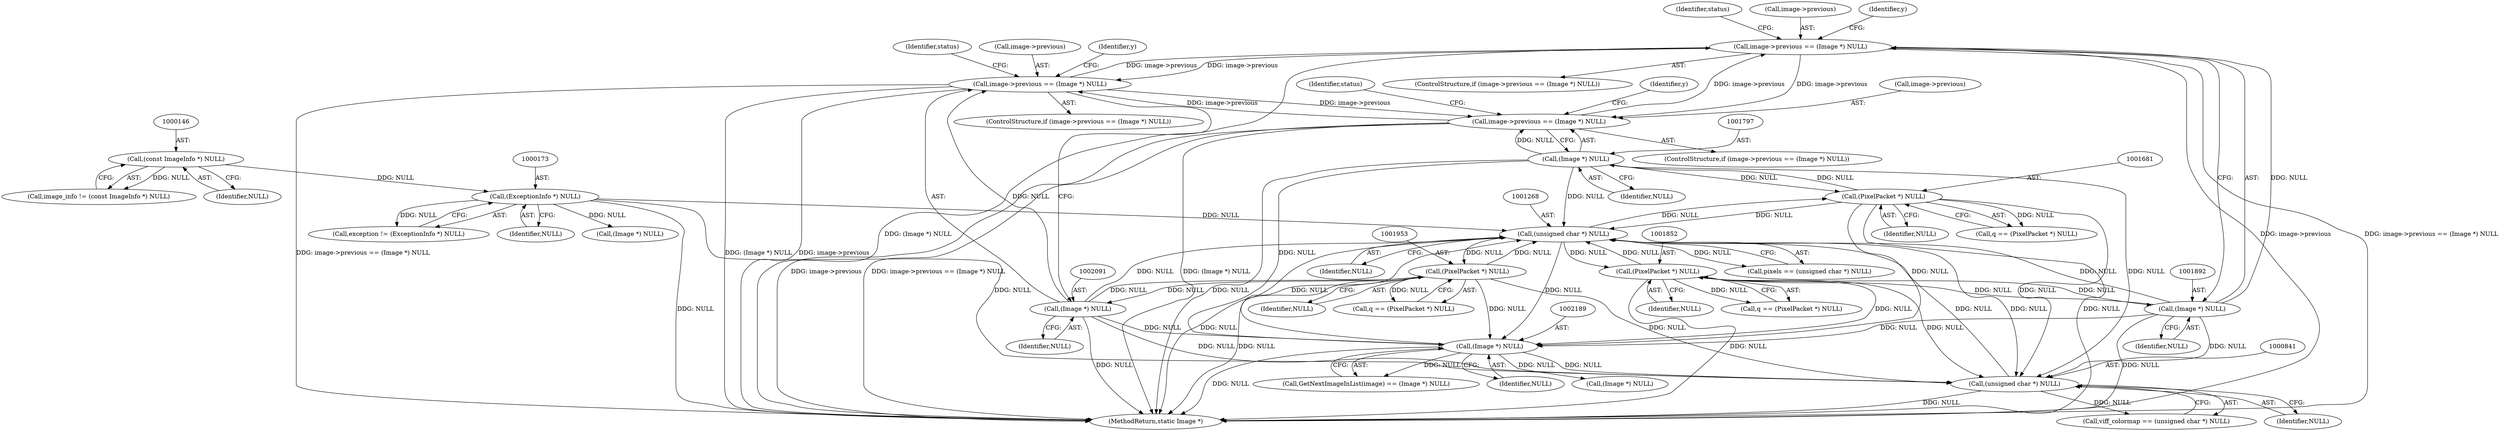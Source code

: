 digraph "0_ImageMagick_f6e9d0d9955e85bdd7540b251cd50d598dacc5e6_70@pointer" {
"1001887" [label="(Call,image->previous == (Image *) NULL)"];
"1002086" [label="(Call,image->previous == (Image *) NULL)"];
"1001887" [label="(Call,image->previous == (Image *) NULL)"];
"1001792" [label="(Call,image->previous == (Image *) NULL)"];
"1001796" [label="(Call,(Image *) NULL)"];
"1001680" [label="(Call,(PixelPacket *) NULL)"];
"1001267" [label="(Call,(unsigned char *) NULL)"];
"1002188" [label="(Call,(Image *) NULL)"];
"1001952" [label="(Call,(PixelPacket *) NULL)"];
"1002090" [label="(Call,(Image *) NULL)"];
"1001891" [label="(Call,(Image *) NULL)"];
"1001851" [label="(Call,(PixelPacket *) NULL)"];
"1000172" [label="(Call,(ExceptionInfo *) NULL)"];
"1000145" [label="(Call,(const ImageInfo *) NULL)"];
"1000840" [label="(Call,(unsigned char *) NULL)"];
"1001896" [label="(Identifier,status)"];
"1001853" [label="(Identifier,NULL)"];
"1000842" [label="(Identifier,NULL)"];
"1001678" [label="(Call,q == (PixelPacket *) NULL)"];
"1001680" [label="(Call,(PixelPacket *) NULL)"];
"1001792" [label="(Call,image->previous == (Image *) NULL)"];
"1002086" [label="(Call,image->previous == (Image *) NULL)"];
"1001888" [label="(Call,image->previous)"];
"1002095" [label="(Identifier,status)"];
"1001796" [label="(Call,(Image *) NULL)"];
"1001954" [label="(Identifier,NULL)"];
"1001791" [label="(ControlStructure,if (image->previous == (Image *) NULL))"];
"1000143" [label="(Call,image_info != (const ImageInfo *) NULL)"];
"1002085" [label="(ControlStructure,if (image->previous == (Image *) NULL))"];
"1001664" [label="(Identifier,y)"];
"1000840" [label="(Call,(unsigned char *) NULL)"];
"1001267" [label="(Call,(unsigned char *) NULL)"];
"1001265" [label="(Call,pixels == (unsigned char *) NULL)"];
"1001950" [label="(Call,q == (PixelPacket *) NULL)"];
"1001849" [label="(Call,q == (PixelPacket *) NULL)"];
"1001835" [label="(Identifier,y)"];
"1001269" [label="(Identifier,NULL)"];
"1000147" [label="(Identifier,NULL)"];
"1002190" [label="(Identifier,NULL)"];
"1001851" [label="(Call,(PixelPacket *) NULL)"];
"1002092" [label="(Identifier,NULL)"];
"1002087" [label="(Call,image->previous)"];
"1001886" [label="(ControlStructure,if (image->previous == (Image *) NULL))"];
"1001682" [label="(Identifier,NULL)"];
"1001798" [label="(Identifier,NULL)"];
"1001793" [label="(Call,image->previous)"];
"1002197" [label="(Call,(Image *) NULL)"];
"1001936" [label="(Identifier,y)"];
"1001801" [label="(Identifier,status)"];
"1002188" [label="(Call,(Image *) NULL)"];
"1000202" [label="(Call,(Image *) NULL)"];
"1001952" [label="(Call,(PixelPacket *) NULL)"];
"1000170" [label="(Call,exception != (ExceptionInfo *) NULL)"];
"1000174" [label="(Identifier,NULL)"];
"1000145" [label="(Call,(const ImageInfo *) NULL)"];
"1000838" [label="(Call,viff_colormap == (unsigned char *) NULL)"];
"1001891" [label="(Call,(Image *) NULL)"];
"1000172" [label="(Call,(ExceptionInfo *) NULL)"];
"1002185" [label="(Call,GetNextImageInList(image) == (Image *) NULL)"];
"1001893" [label="(Identifier,NULL)"];
"1002090" [label="(Call,(Image *) NULL)"];
"1002234" [label="(MethodReturn,static Image *)"];
"1001887" [label="(Call,image->previous == (Image *) NULL)"];
"1001887" -> "1001886"  [label="AST: "];
"1001887" -> "1001891"  [label="CFG: "];
"1001888" -> "1001887"  [label="AST: "];
"1001891" -> "1001887"  [label="AST: "];
"1001896" -> "1001887"  [label="CFG: "];
"1001835" -> "1001887"  [label="CFG: "];
"1001887" -> "1002234"  [label="DDG: (Image *) NULL"];
"1001887" -> "1002234"  [label="DDG: image->previous"];
"1001887" -> "1002234"  [label="DDG: image->previous == (Image *) NULL"];
"1001887" -> "1001792"  [label="DDG: image->previous"];
"1002086" -> "1001887"  [label="DDG: image->previous"];
"1001792" -> "1001887"  [label="DDG: image->previous"];
"1001891" -> "1001887"  [label="DDG: NULL"];
"1001887" -> "1002086"  [label="DDG: image->previous"];
"1002086" -> "1002085"  [label="AST: "];
"1002086" -> "1002090"  [label="CFG: "];
"1002087" -> "1002086"  [label="AST: "];
"1002090" -> "1002086"  [label="AST: "];
"1002095" -> "1002086"  [label="CFG: "];
"1001936" -> "1002086"  [label="CFG: "];
"1002086" -> "1002234"  [label="DDG: (Image *) NULL"];
"1002086" -> "1002234"  [label="DDG: image->previous"];
"1002086" -> "1002234"  [label="DDG: image->previous == (Image *) NULL"];
"1002086" -> "1001792"  [label="DDG: image->previous"];
"1001792" -> "1002086"  [label="DDG: image->previous"];
"1002090" -> "1002086"  [label="DDG: NULL"];
"1001792" -> "1001791"  [label="AST: "];
"1001792" -> "1001796"  [label="CFG: "];
"1001793" -> "1001792"  [label="AST: "];
"1001796" -> "1001792"  [label="AST: "];
"1001801" -> "1001792"  [label="CFG: "];
"1001664" -> "1001792"  [label="CFG: "];
"1001792" -> "1002234"  [label="DDG: (Image *) NULL"];
"1001792" -> "1002234"  [label="DDG: image->previous == (Image *) NULL"];
"1001792" -> "1002234"  [label="DDG: image->previous"];
"1001796" -> "1001792"  [label="DDG: NULL"];
"1001796" -> "1001798"  [label="CFG: "];
"1001797" -> "1001796"  [label="AST: "];
"1001798" -> "1001796"  [label="AST: "];
"1001796" -> "1002234"  [label="DDG: NULL"];
"1001796" -> "1000840"  [label="DDG: NULL"];
"1001796" -> "1001267"  [label="DDG: NULL"];
"1001796" -> "1001680"  [label="DDG: NULL"];
"1001680" -> "1001796"  [label="DDG: NULL"];
"1001796" -> "1002188"  [label="DDG: NULL"];
"1001680" -> "1001678"  [label="AST: "];
"1001680" -> "1001682"  [label="CFG: "];
"1001681" -> "1001680"  [label="AST: "];
"1001682" -> "1001680"  [label="AST: "];
"1001678" -> "1001680"  [label="CFG: "];
"1001680" -> "1002234"  [label="DDG: NULL"];
"1001680" -> "1000840"  [label="DDG: NULL"];
"1001680" -> "1001267"  [label="DDG: NULL"];
"1001680" -> "1001678"  [label="DDG: NULL"];
"1001267" -> "1001680"  [label="DDG: NULL"];
"1001680" -> "1002188"  [label="DDG: NULL"];
"1001267" -> "1001265"  [label="AST: "];
"1001267" -> "1001269"  [label="CFG: "];
"1001268" -> "1001267"  [label="AST: "];
"1001269" -> "1001267"  [label="AST: "];
"1001265" -> "1001267"  [label="CFG: "];
"1001267" -> "1002234"  [label="DDG: NULL"];
"1001267" -> "1000840"  [label="DDG: NULL"];
"1001267" -> "1001265"  [label="DDG: NULL"];
"1002188" -> "1001267"  [label="DDG: NULL"];
"1001952" -> "1001267"  [label="DDG: NULL"];
"1001891" -> "1001267"  [label="DDG: NULL"];
"1002090" -> "1001267"  [label="DDG: NULL"];
"1000172" -> "1001267"  [label="DDG: NULL"];
"1001851" -> "1001267"  [label="DDG: NULL"];
"1000840" -> "1001267"  [label="DDG: NULL"];
"1001267" -> "1001851"  [label="DDG: NULL"];
"1001267" -> "1001952"  [label="DDG: NULL"];
"1001267" -> "1002188"  [label="DDG: NULL"];
"1002188" -> "1002185"  [label="AST: "];
"1002188" -> "1002190"  [label="CFG: "];
"1002189" -> "1002188"  [label="AST: "];
"1002190" -> "1002188"  [label="AST: "];
"1002185" -> "1002188"  [label="CFG: "];
"1002188" -> "1002234"  [label="DDG: NULL"];
"1002188" -> "1000840"  [label="DDG: NULL"];
"1002188" -> "1002185"  [label="DDG: NULL"];
"1001952" -> "1002188"  [label="DDG: NULL"];
"1001891" -> "1002188"  [label="DDG: NULL"];
"1002090" -> "1002188"  [label="DDG: NULL"];
"1001851" -> "1002188"  [label="DDG: NULL"];
"1002188" -> "1002197"  [label="DDG: NULL"];
"1001952" -> "1001950"  [label="AST: "];
"1001952" -> "1001954"  [label="CFG: "];
"1001953" -> "1001952"  [label="AST: "];
"1001954" -> "1001952"  [label="AST: "];
"1001950" -> "1001952"  [label="CFG: "];
"1001952" -> "1002234"  [label="DDG: NULL"];
"1001952" -> "1000840"  [label="DDG: NULL"];
"1001952" -> "1001950"  [label="DDG: NULL"];
"1002090" -> "1001952"  [label="DDG: NULL"];
"1001952" -> "1002090"  [label="DDG: NULL"];
"1002090" -> "1002092"  [label="CFG: "];
"1002091" -> "1002090"  [label="AST: "];
"1002092" -> "1002090"  [label="AST: "];
"1002090" -> "1002234"  [label="DDG: NULL"];
"1002090" -> "1000840"  [label="DDG: NULL"];
"1001891" -> "1001893"  [label="CFG: "];
"1001892" -> "1001891"  [label="AST: "];
"1001893" -> "1001891"  [label="AST: "];
"1001891" -> "1002234"  [label="DDG: NULL"];
"1001891" -> "1000840"  [label="DDG: NULL"];
"1001891" -> "1001851"  [label="DDG: NULL"];
"1001851" -> "1001891"  [label="DDG: NULL"];
"1001851" -> "1001849"  [label="AST: "];
"1001851" -> "1001853"  [label="CFG: "];
"1001852" -> "1001851"  [label="AST: "];
"1001853" -> "1001851"  [label="AST: "];
"1001849" -> "1001851"  [label="CFG: "];
"1001851" -> "1002234"  [label="DDG: NULL"];
"1001851" -> "1000840"  [label="DDG: NULL"];
"1001851" -> "1001849"  [label="DDG: NULL"];
"1000172" -> "1000170"  [label="AST: "];
"1000172" -> "1000174"  [label="CFG: "];
"1000173" -> "1000172"  [label="AST: "];
"1000174" -> "1000172"  [label="AST: "];
"1000170" -> "1000172"  [label="CFG: "];
"1000172" -> "1002234"  [label="DDG: NULL"];
"1000172" -> "1000170"  [label="DDG: NULL"];
"1000145" -> "1000172"  [label="DDG: NULL"];
"1000172" -> "1000202"  [label="DDG: NULL"];
"1000172" -> "1000840"  [label="DDG: NULL"];
"1000145" -> "1000143"  [label="AST: "];
"1000145" -> "1000147"  [label="CFG: "];
"1000146" -> "1000145"  [label="AST: "];
"1000147" -> "1000145"  [label="AST: "];
"1000143" -> "1000145"  [label="CFG: "];
"1000145" -> "1000143"  [label="DDG: NULL"];
"1000840" -> "1000838"  [label="AST: "];
"1000840" -> "1000842"  [label="CFG: "];
"1000841" -> "1000840"  [label="AST: "];
"1000842" -> "1000840"  [label="AST: "];
"1000838" -> "1000840"  [label="CFG: "];
"1000840" -> "1002234"  [label="DDG: NULL"];
"1000840" -> "1000838"  [label="DDG: NULL"];
}
